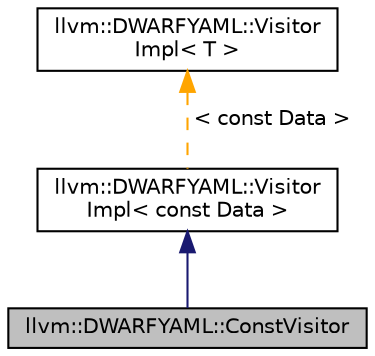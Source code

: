 digraph "llvm::DWARFYAML::ConstVisitor"
{
 // LATEX_PDF_SIZE
  bgcolor="transparent";
  edge [fontname="Helvetica",fontsize="10",labelfontname="Helvetica",labelfontsize="10"];
  node [fontname="Helvetica",fontsize="10",shape="box"];
  Node1 [label="llvm::DWARFYAML::ConstVisitor",height=0.2,width=0.4,color="black", fillcolor="grey75", style="filled", fontcolor="black",tooltip=" "];
  Node2 -> Node1 [dir="back",color="midnightblue",fontsize="10",style="solid",fontname="Helvetica"];
  Node2 [label="llvm::DWARFYAML::Visitor\lImpl\< const Data \>",height=0.2,width=0.4,color="black",URL="$classllvm_1_1DWARFYAML_1_1VisitorImpl.html",tooltip=" "];
  Node3 -> Node2 [dir="back",color="orange",fontsize="10",style="dashed",label=" \< const Data \>" ,fontname="Helvetica"];
  Node3 [label="llvm::DWARFYAML::Visitor\lImpl\< T \>",height=0.2,width=0.4,color="black",URL="$classllvm_1_1DWARFYAML_1_1VisitorImpl.html",tooltip="A class to visits DWARFYAML Compile Units and DIEs in preorder."];
}
